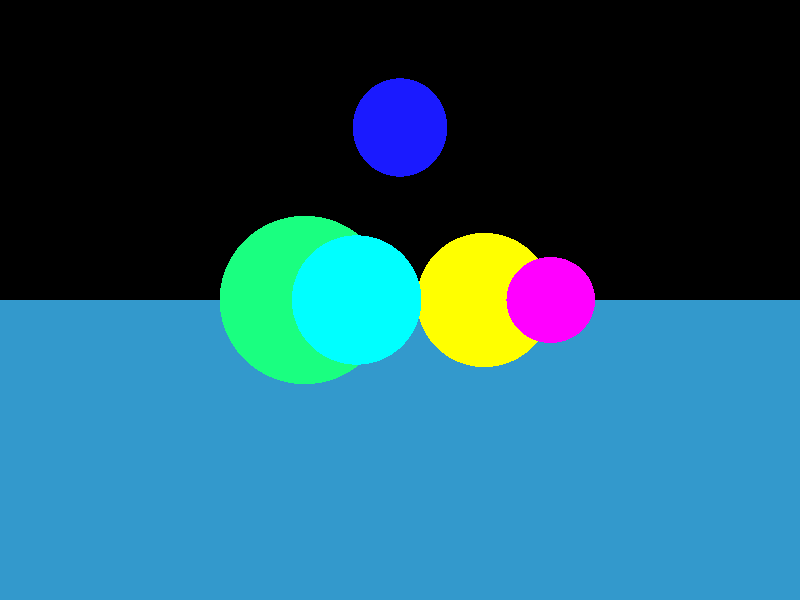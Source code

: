 // cs174, assignment 1 sample file (RIGHT HANDED)

//default camera pointing down negative z - case 0
camera {
   location  <0, 0, 14>
   up        <0,  1,  0>
   right     <1.33333, 0,  0>
   look_at   <0, 0, 0>
}

light_source {<-100, 100, 100> color rgb <1.5, 1.5, 1.5>}

sphere { <-3.5, 0, 0>, 1
  pigment { color rgb <1.0, 0.0, 1.0>}
  finish {ambient 0.2 diffuse 0.4 specular 0.1 roughness 0.01}
}

sphere { <1, 0, 0>,1.5 
  pigment { color rgb <0.0, 1.0, 1.0>}
  finish {ambient 0.2 diffuse 0.4 specular 0.1 roughness 0.01}
}

sphere { <-2.5, 0, -4>,2 
  pigment { color rgb <1.0, 1.0, 0.0>}
  finish {ambient 0.2 diffuse 0.4 specular 0.1 roughness 0.01}
}

sphere { <2.8, 0, -4>, 2.5
  pigment { color rgb <0.1, 1.0, 0.5>}
  finish {ambient 0.2 diffuse 0.4 specular 0.1 roughness 0.01}
}

sphere { <0, 4, 0>, 1.1 
  pigment { color rgb <0.1, 0.1, 1.0>}
  finish {ambient 0.2 diffuse 0.4 specular 0.1 roughness 0.01}
}

plane {<0, 1, 0>, -4
      pigment {color rgb <0.2, 0.6, 0.8>}
      finish {ambient 0.4 diffuse 0.8 specular 0 roughness 0}
}

